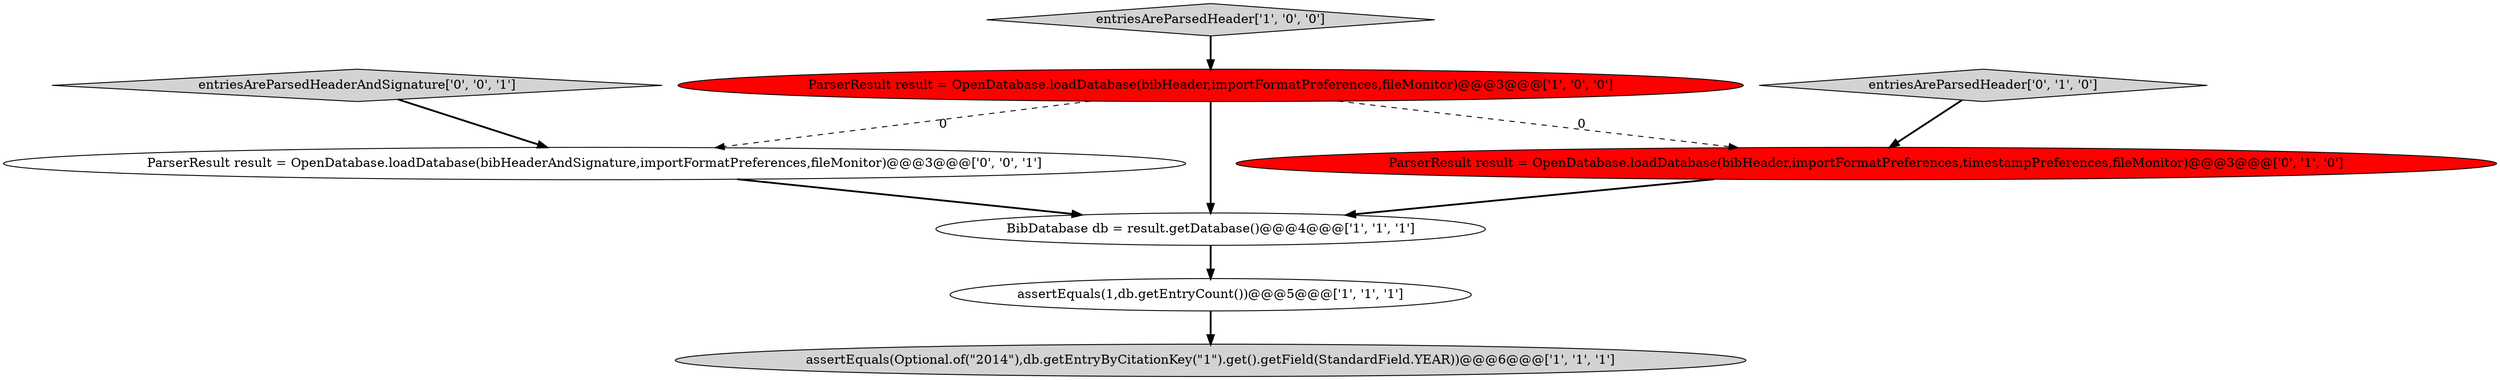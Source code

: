 digraph {
4 [style = filled, label = "assertEquals(Optional.of(\"2014\"),db.getEntryByCitationKey(\"1\").get().getField(StandardField.YEAR))@@@6@@@['1', '1', '1']", fillcolor = lightgray, shape = ellipse image = "AAA0AAABBB1BBB"];
1 [style = filled, label = "ParserResult result = OpenDatabase.loadDatabase(bibHeader,importFormatPreferences,fileMonitor)@@@3@@@['1', '0', '0']", fillcolor = red, shape = ellipse image = "AAA1AAABBB1BBB"];
7 [style = filled, label = "ParserResult result = OpenDatabase.loadDatabase(bibHeaderAndSignature,importFormatPreferences,fileMonitor)@@@3@@@['0', '0', '1']", fillcolor = white, shape = ellipse image = "AAA0AAABBB3BBB"];
0 [style = filled, label = "assertEquals(1,db.getEntryCount())@@@5@@@['1', '1', '1']", fillcolor = white, shape = ellipse image = "AAA0AAABBB1BBB"];
8 [style = filled, label = "entriesAreParsedHeaderAndSignature['0', '0', '1']", fillcolor = lightgray, shape = diamond image = "AAA0AAABBB3BBB"];
2 [style = filled, label = "entriesAreParsedHeader['1', '0', '0']", fillcolor = lightgray, shape = diamond image = "AAA0AAABBB1BBB"];
6 [style = filled, label = "ParserResult result = OpenDatabase.loadDatabase(bibHeader,importFormatPreferences,timestampPreferences,fileMonitor)@@@3@@@['0', '1', '0']", fillcolor = red, shape = ellipse image = "AAA1AAABBB2BBB"];
3 [style = filled, label = "BibDatabase db = result.getDatabase()@@@4@@@['1', '1', '1']", fillcolor = white, shape = ellipse image = "AAA0AAABBB1BBB"];
5 [style = filled, label = "entriesAreParsedHeader['0', '1', '0']", fillcolor = lightgray, shape = diamond image = "AAA0AAABBB2BBB"];
1->3 [style = bold, label=""];
6->3 [style = bold, label=""];
5->6 [style = bold, label=""];
1->7 [style = dashed, label="0"];
0->4 [style = bold, label=""];
1->6 [style = dashed, label="0"];
2->1 [style = bold, label=""];
7->3 [style = bold, label=""];
3->0 [style = bold, label=""];
8->7 [style = bold, label=""];
}

